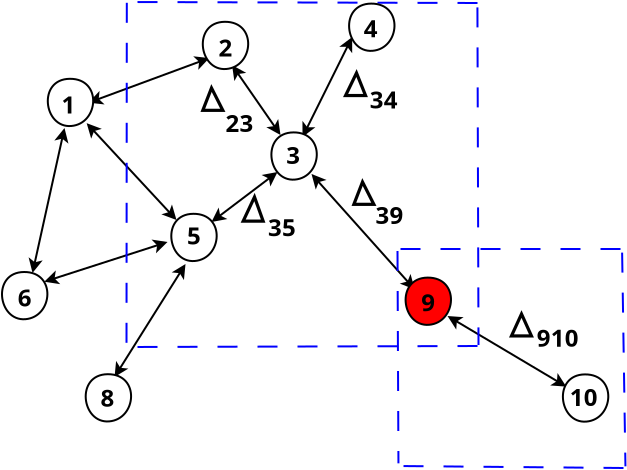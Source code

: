 <?xml version="1.0" encoding="UTF-8"?>
<dia:diagram xmlns:dia="http://www.lysator.liu.se/~alla/dia/">
  <dia:layer name="Background" visible="true">
    <dia:object type="Standard - Line" version="0" id="O0">
      <dia:attribute name="obj_pos">
        <dia:point val="5.55,11.25"/>
      </dia:attribute>
      <dia:attribute name="obj_bb">
        <dia:rectangle val="3.452,11.093;6.049,18.653"/>
      </dia:attribute>
      <dia:attribute name="conn_endpoints">
        <dia:point val="5.55,11.25"/>
        <dia:point val="3.951,18.496"/>
      </dia:attribute>
      <dia:attribute name="numcp">
        <dia:int val="1"/>
      </dia:attribute>
      <dia:attribute name="start_arrow">
        <dia:enum val="22"/>
      </dia:attribute>
      <dia:attribute name="start_arrow_length">
        <dia:real val="0.5"/>
      </dia:attribute>
      <dia:attribute name="start_arrow_width">
        <dia:real val="0.5"/>
      </dia:attribute>
      <dia:attribute name="end_arrow">
        <dia:enum val="22"/>
      </dia:attribute>
      <dia:attribute name="end_arrow_length">
        <dia:real val="0.5"/>
      </dia:attribute>
      <dia:attribute name="end_arrow_width">
        <dia:real val="0.5"/>
      </dia:attribute>
    </dia:object>
    <dia:object type="Standard - Line" version="0" id="O1">
      <dia:attribute name="obj_pos">
        <dia:point val="10.7,16.95"/>
      </dia:attribute>
      <dia:attribute name="obj_bb">
        <dia:rectangle val="4.337,16.459;10.901,19.427"/>
      </dia:attribute>
      <dia:attribute name="conn_endpoints">
        <dia:point val="10.7,16.95"/>
        <dia:point val="4.538,18.936"/>
      </dia:attribute>
      <dia:attribute name="numcp">
        <dia:int val="1"/>
      </dia:attribute>
      <dia:attribute name="start_arrow">
        <dia:enum val="22"/>
      </dia:attribute>
      <dia:attribute name="start_arrow_length">
        <dia:real val="0.5"/>
      </dia:attribute>
      <dia:attribute name="start_arrow_width">
        <dia:real val="0.5"/>
      </dia:attribute>
      <dia:attribute name="end_arrow">
        <dia:enum val="22"/>
      </dia:attribute>
      <dia:attribute name="end_arrow_length">
        <dia:real val="0.5"/>
      </dia:attribute>
      <dia:attribute name="end_arrow_width">
        <dia:real val="0.5"/>
      </dia:attribute>
    </dia:object>
    <dia:object type="Standard - Line" version="0" id="O2">
      <dia:attribute name="obj_pos">
        <dia:point val="16.2,13.45"/>
      </dia:attribute>
      <dia:attribute name="obj_bb">
        <dia:rectangle val="12.558,13.021;16.542,16.379"/>
      </dia:attribute>
      <dia:attribute name="conn_endpoints">
        <dia:point val="16.2,13.45"/>
        <dia:point val="12.9,15.95"/>
      </dia:attribute>
      <dia:attribute name="numcp">
        <dia:int val="1"/>
      </dia:attribute>
      <dia:attribute name="start_arrow">
        <dia:enum val="22"/>
      </dia:attribute>
      <dia:attribute name="start_arrow_length">
        <dia:real val="0.5"/>
      </dia:attribute>
      <dia:attribute name="start_arrow_width">
        <dia:real val="0.5"/>
      </dia:attribute>
      <dia:attribute name="end_arrow">
        <dia:enum val="22"/>
      </dia:attribute>
      <dia:attribute name="end_arrow_length">
        <dia:real val="0.5"/>
      </dia:attribute>
      <dia:attribute name="end_arrow_width">
        <dia:real val="0.5"/>
      </dia:attribute>
    </dia:object>
    <dia:object type="Standard - Line" version="0" id="O3">
      <dia:attribute name="obj_pos">
        <dia:point val="13.928,8.105"/>
      </dia:attribute>
      <dia:attribute name="obj_bb">
        <dia:rectangle val="13.489,7.779;16.789,11.926"/>
      </dia:attribute>
      <dia:attribute name="conn_endpoints">
        <dia:point val="13.928,8.105"/>
        <dia:point val="16.35,11.6"/>
      </dia:attribute>
      <dia:attribute name="numcp">
        <dia:int val="1"/>
      </dia:attribute>
      <dia:attribute name="start_arrow">
        <dia:enum val="22"/>
      </dia:attribute>
      <dia:attribute name="start_arrow_length">
        <dia:real val="0.5"/>
      </dia:attribute>
      <dia:attribute name="start_arrow_width">
        <dia:real val="0.5"/>
      </dia:attribute>
      <dia:attribute name="end_arrow">
        <dia:enum val="22"/>
      </dia:attribute>
      <dia:attribute name="end_arrow_length">
        <dia:real val="0.5"/>
      </dia:attribute>
      <dia:attribute name="end_arrow_width">
        <dia:real val="0.5"/>
      </dia:attribute>
    </dia:object>
    <dia:object type="Standard - Line" version="0" id="O4">
      <dia:attribute name="obj_pos">
        <dia:point val="30.639,24.181"/>
      </dia:attribute>
      <dia:attribute name="obj_bb">
        <dia:rectangle val="24.401,20.195;30.938,24.637"/>
      </dia:attribute>
      <dia:attribute name="conn_endpoints">
        <dia:point val="30.639,24.181"/>
        <dia:point val="24.7,20.65"/>
      </dia:attribute>
      <dia:attribute name="numcp">
        <dia:int val="1"/>
      </dia:attribute>
      <dia:attribute name="start_arrow">
        <dia:enum val="22"/>
      </dia:attribute>
      <dia:attribute name="start_arrow_length">
        <dia:real val="0.5"/>
      </dia:attribute>
      <dia:attribute name="start_arrow_width">
        <dia:real val="0.5"/>
      </dia:attribute>
      <dia:attribute name="end_arrow">
        <dia:enum val="22"/>
      </dia:attribute>
      <dia:attribute name="end_arrow_length">
        <dia:real val="0.5"/>
      </dia:attribute>
      <dia:attribute name="end_arrow_width">
        <dia:real val="0.5"/>
      </dia:attribute>
    </dia:object>
    <dia:object type="Standard - Line" version="0" id="O5">
      <dia:attribute name="obj_pos">
        <dia:point val="6.658,11.008"/>
      </dia:attribute>
      <dia:attribute name="obj_bb">
        <dia:rectangle val="6.258,10.632;11.55,16.227"/>
      </dia:attribute>
      <dia:attribute name="conn_endpoints">
        <dia:point val="6.658,11.008"/>
        <dia:point val="11.15,15.85"/>
      </dia:attribute>
      <dia:attribute name="numcp">
        <dia:int val="1"/>
      </dia:attribute>
      <dia:attribute name="start_arrow">
        <dia:enum val="22"/>
      </dia:attribute>
      <dia:attribute name="start_arrow_length">
        <dia:real val="0.5"/>
      </dia:attribute>
      <dia:attribute name="start_arrow_width">
        <dia:real val="0.5"/>
      </dia:attribute>
      <dia:attribute name="end_arrow">
        <dia:enum val="22"/>
      </dia:attribute>
      <dia:attribute name="end_arrow_length">
        <dia:real val="0.5"/>
      </dia:attribute>
      <dia:attribute name="end_arrow_width">
        <dia:real val="0.5"/>
      </dia:attribute>
    </dia:object>
    <dia:object type="Standard - Line" version="0" id="O6">
      <dia:attribute name="obj_pos">
        <dia:point val="12.789,7.753"/>
      </dia:attribute>
      <dia:attribute name="obj_bb">
        <dia:rectangle val="6.531,7.267;13.009,10.47"/>
      </dia:attribute>
      <dia:attribute name="conn_endpoints">
        <dia:point val="12.789,7.753"/>
        <dia:point val="6.751,9.984"/>
      </dia:attribute>
      <dia:attribute name="numcp">
        <dia:int val="1"/>
      </dia:attribute>
      <dia:attribute name="start_arrow">
        <dia:enum val="22"/>
      </dia:attribute>
      <dia:attribute name="start_arrow_length">
        <dia:real val="0.5"/>
      </dia:attribute>
      <dia:attribute name="start_arrow_width">
        <dia:real val="0.5"/>
      </dia:attribute>
      <dia:attribute name="end_arrow">
        <dia:enum val="22"/>
      </dia:attribute>
      <dia:attribute name="end_arrow_length">
        <dia:real val="0.5"/>
      </dia:attribute>
      <dia:attribute name="end_arrow_width">
        <dia:real val="0.5"/>
      </dia:attribute>
    </dia:object>
    <dia:object type="Standard - Line" version="0" id="O7">
      <dia:attribute name="obj_pos">
        <dia:point val="23.064,19.326"/>
      </dia:attribute>
      <dia:attribute name="obj_bb">
        <dia:rectangle val="17.494,13.18;23.47,19.697"/>
      </dia:attribute>
      <dia:attribute name="conn_endpoints">
        <dia:point val="23.064,19.326"/>
        <dia:point val="17.9,13.55"/>
      </dia:attribute>
      <dia:attribute name="numcp">
        <dia:int val="1"/>
      </dia:attribute>
      <dia:attribute name="start_arrow">
        <dia:enum val="22"/>
      </dia:attribute>
      <dia:attribute name="start_arrow_length">
        <dia:real val="0.5"/>
      </dia:attribute>
      <dia:attribute name="start_arrow_width">
        <dia:real val="0.5"/>
      </dia:attribute>
      <dia:attribute name="end_arrow">
        <dia:enum val="22"/>
      </dia:attribute>
      <dia:attribute name="end_arrow_length">
        <dia:real val="0.5"/>
      </dia:attribute>
      <dia:attribute name="end_arrow_width">
        <dia:real val="0.5"/>
      </dia:attribute>
    </dia:object>
    <dia:object type="Standard - Line" version="0" id="O8">
      <dia:attribute name="obj_pos">
        <dia:point val="19.932,6.704"/>
      </dia:attribute>
      <dia:attribute name="obj_bb">
        <dia:rectangle val="16.98,6.437;20.402,11.967"/>
      </dia:attribute>
      <dia:attribute name="conn_endpoints">
        <dia:point val="19.932,6.704"/>
        <dia:point val="17.45,11.7"/>
      </dia:attribute>
      <dia:attribute name="numcp">
        <dia:int val="1"/>
      </dia:attribute>
      <dia:attribute name="start_arrow">
        <dia:enum val="22"/>
      </dia:attribute>
      <dia:attribute name="start_arrow_length">
        <dia:real val="0.5"/>
      </dia:attribute>
      <dia:attribute name="start_arrow_width">
        <dia:real val="0.5"/>
      </dia:attribute>
      <dia:attribute name="end_arrow">
        <dia:enum val="22"/>
      </dia:attribute>
      <dia:attribute name="end_arrow_length">
        <dia:real val="0.5"/>
      </dia:attribute>
      <dia:attribute name="end_arrow_width">
        <dia:real val="0.5"/>
      </dia:attribute>
    </dia:object>
    <dia:object type="Standard - Line" version="0" id="O9">
      <dia:attribute name="obj_pos">
        <dia:point val="8.052,23.699"/>
      </dia:attribute>
      <dia:attribute name="obj_bb">
        <dia:rectangle val="7.602,17.742;12.05,24.007"/>
      </dia:attribute>
      <dia:attribute name="conn_endpoints">
        <dia:point val="8.052,23.699"/>
        <dia:point val="11.6,18.05"/>
      </dia:attribute>
      <dia:attribute name="numcp">
        <dia:int val="1"/>
      </dia:attribute>
      <dia:attribute name="start_arrow">
        <dia:enum val="22"/>
      </dia:attribute>
      <dia:attribute name="start_arrow_length">
        <dia:real val="0.5"/>
      </dia:attribute>
      <dia:attribute name="start_arrow_width">
        <dia:real val="0.5"/>
      </dia:attribute>
      <dia:attribute name="end_arrow">
        <dia:enum val="22"/>
      </dia:attribute>
      <dia:attribute name="end_arrow_length">
        <dia:real val="0.5"/>
      </dia:attribute>
      <dia:attribute name="end_arrow_width">
        <dia:real val="0.5"/>
      </dia:attribute>
    </dia:object>
    <dia:object type="Standard - Text" version="1" id="O10">
      <dia:attribute name="obj_pos">
        <dia:point val="10.9,5.15"/>
      </dia:attribute>
      <dia:attribute name="obj_bb">
        <dia:rectangle val="10.9,4.75;10.9,5.95"/>
      </dia:attribute>
      <dia:attribute name="text">
        <dia:composite type="text">
          <dia:attribute name="string">
            <dia:string>##</dia:string>
          </dia:attribute>
          <dia:attribute name="font">
            <dia:font family="sans" style="0" name="Helvetica"/>
          </dia:attribute>
          <dia:attribute name="height">
            <dia:real val="0.8"/>
          </dia:attribute>
          <dia:attribute name="pos">
            <dia:point val="10.9,5.15"/>
          </dia:attribute>
          <dia:attribute name="color">
            <dia:color val="#000000"/>
          </dia:attribute>
          <dia:attribute name="alignment">
            <dia:enum val="0"/>
          </dia:attribute>
        </dia:composite>
      </dia:attribute>
      <dia:attribute name="valign">
        <dia:enum val="3"/>
      </dia:attribute>
    </dia:object>
    <dia:object type="Standard - Text" version="1" id="O11">
      <dia:attribute name="obj_pos">
        <dia:point val="9.9,13"/>
      </dia:attribute>
      <dia:attribute name="obj_bb">
        <dia:rectangle val="9.9,12.6;9.9,13.8"/>
      </dia:attribute>
      <dia:attribute name="text">
        <dia:composite type="text">
          <dia:attribute name="string">
            <dia:string>##</dia:string>
          </dia:attribute>
          <dia:attribute name="font">
            <dia:font family="sans" style="0" name="Helvetica"/>
          </dia:attribute>
          <dia:attribute name="height">
            <dia:real val="0.8"/>
          </dia:attribute>
          <dia:attribute name="pos">
            <dia:point val="9.9,13"/>
          </dia:attribute>
          <dia:attribute name="color">
            <dia:color val="#000000"/>
          </dia:attribute>
          <dia:attribute name="alignment">
            <dia:enum val="0"/>
          </dia:attribute>
        </dia:composite>
      </dia:attribute>
      <dia:attribute name="valign">
        <dia:enum val="3"/>
      </dia:attribute>
    </dia:object>
    <dia:object type="Standard - Line" version="0" id="O12">
      <dia:attribute name="obj_pos">
        <dia:point val="22.2,17.4"/>
      </dia:attribute>
      <dia:attribute name="obj_bb">
        <dia:rectangle val="22.15,17.35;22.297,28.068"/>
      </dia:attribute>
      <dia:attribute name="conn_endpoints">
        <dia:point val="22.2,17.4"/>
        <dia:point val="22.247,28.017"/>
      </dia:attribute>
      <dia:attribute name="numcp">
        <dia:int val="1"/>
      </dia:attribute>
      <dia:attribute name="line_color">
        <dia:color val="#0000ff"/>
      </dia:attribute>
      <dia:attribute name="line_style">
        <dia:enum val="1"/>
      </dia:attribute>
    </dia:object>
    <dia:object type="Standard - Line" version="0" id="O13">
      <dia:attribute name="obj_pos">
        <dia:point val="33.35,17.3"/>
      </dia:attribute>
      <dia:attribute name="obj_bb">
        <dia:rectangle val="22.2,17.25;33.4,17.35"/>
      </dia:attribute>
      <dia:attribute name="conn_endpoints">
        <dia:point val="33.35,17.3"/>
        <dia:point val="22.25,17.3"/>
      </dia:attribute>
      <dia:attribute name="numcp">
        <dia:int val="1"/>
      </dia:attribute>
      <dia:attribute name="line_color">
        <dia:color val="#0000ff"/>
      </dia:attribute>
      <dia:attribute name="line_style">
        <dia:enum val="1"/>
      </dia:attribute>
    </dia:object>
    <dia:object type="Standard - Line" version="0" id="O14">
      <dia:attribute name="obj_pos">
        <dia:point val="33.431,17.481"/>
      </dia:attribute>
      <dia:attribute name="obj_bb">
        <dia:rectangle val="33.38,17.43;33.648,28.218"/>
      </dia:attribute>
      <dia:attribute name="conn_endpoints">
        <dia:point val="33.431,17.481"/>
        <dia:point val="33.597,28.167"/>
      </dia:attribute>
      <dia:attribute name="numcp">
        <dia:int val="1"/>
      </dia:attribute>
      <dia:attribute name="line_color">
        <dia:color val="#0000ff"/>
      </dia:attribute>
      <dia:attribute name="line_style">
        <dia:enum val="1"/>
      </dia:attribute>
    </dia:object>
    <dia:object type="Standard - Line" version="0" id="O15">
      <dia:attribute name="obj_pos">
        <dia:point val="33.5,28.25"/>
      </dia:attribute>
      <dia:attribute name="obj_bb">
        <dia:rectangle val="22.15,28.1;33.55,28.3"/>
      </dia:attribute>
      <dia:attribute name="conn_endpoints">
        <dia:point val="33.5,28.25"/>
        <dia:point val="22.2,28.15"/>
      </dia:attribute>
      <dia:attribute name="numcp">
        <dia:int val="1"/>
      </dia:attribute>
      <dia:attribute name="line_color">
        <dia:color val="#0000ff"/>
      </dia:attribute>
      <dia:attribute name="line_style">
        <dia:enum val="1"/>
      </dia:attribute>
    </dia:object>
    <dia:object type="Standard - Line" version="0" id="O16">
      <dia:attribute name="obj_pos">
        <dia:point val="26.2,5"/>
      </dia:attribute>
      <dia:attribute name="obj_bb">
        <dia:rectangle val="8.7,4.9;26.25,5.05"/>
      </dia:attribute>
      <dia:attribute name="conn_endpoints">
        <dia:point val="26.2,5"/>
        <dia:point val="8.75,4.95"/>
      </dia:attribute>
      <dia:attribute name="numcp">
        <dia:int val="1"/>
      </dia:attribute>
      <dia:attribute name="line_color">
        <dia:color val="#0000ff"/>
      </dia:attribute>
      <dia:attribute name="line_style">
        <dia:enum val="1"/>
      </dia:attribute>
    </dia:object>
    <dia:object type="Standard - Line" version="0" id="O17">
      <dia:attribute name="obj_pos">
        <dia:point val="26.196,5.221"/>
      </dia:attribute>
      <dia:attribute name="obj_bb">
        <dia:rectangle val="26.145,5.17;26.3,22.15"/>
      </dia:attribute>
      <dia:attribute name="conn_endpoints">
        <dia:point val="26.196,5.221"/>
        <dia:point val="26.25,22.1"/>
      </dia:attribute>
      <dia:attribute name="numcp">
        <dia:int val="1"/>
      </dia:attribute>
      <dia:attribute name="line_color">
        <dia:color val="#0000ff"/>
      </dia:attribute>
      <dia:attribute name="line_style">
        <dia:enum val="1"/>
      </dia:attribute>
    </dia:object>
    <dia:object type="Standard - Line" version="0" id="O18">
      <dia:attribute name="obj_pos">
        <dia:point val="8.666,4.991"/>
      </dia:attribute>
      <dia:attribute name="obj_bb">
        <dia:rectangle val="8.6,4.941;8.716,22.3"/>
      </dia:attribute>
      <dia:attribute name="conn_endpoints">
        <dia:point val="8.666,4.991"/>
        <dia:point val="8.65,22.25"/>
      </dia:attribute>
      <dia:attribute name="numcp">
        <dia:int val="1"/>
      </dia:attribute>
      <dia:attribute name="line_color">
        <dia:color val="#0000ff"/>
      </dia:attribute>
      <dia:attribute name="line_style">
        <dia:enum val="1"/>
      </dia:attribute>
    </dia:object>
    <dia:object type="Standard - Line" version="0" id="O19">
      <dia:attribute name="obj_pos">
        <dia:point val="26.2,22.15"/>
      </dia:attribute>
      <dia:attribute name="obj_bb">
        <dia:rectangle val="8.8,22.1;26.25,22.25"/>
      </dia:attribute>
      <dia:attribute name="conn_endpoints">
        <dia:point val="26.2,22.15"/>
        <dia:point val="8.85,22.2"/>
      </dia:attribute>
      <dia:attribute name="numcp">
        <dia:int val="1"/>
      </dia:attribute>
      <dia:attribute name="line_color">
        <dia:color val="#0000ff"/>
      </dia:attribute>
      <dia:attribute name="line_style">
        <dia:enum val="1"/>
      </dia:attribute>
    </dia:object>
    <dia:object type="Standard - Polygon" version="0" id="O20">
      <dia:attribute name="obj_pos">
        <dia:point val="12.466,10.366"/>
      </dia:attribute>
      <dia:attribute name="obj_bb">
        <dia:rectangle val="12.349,9.054;13.597,10.446"/>
      </dia:attribute>
      <dia:attribute name="poly_points">
        <dia:point val="12.466,10.366"/>
        <dia:point val="13.466,10.366"/>
        <dia:point val="12.9,9.25"/>
      </dia:attribute>
      <dia:attribute name="line_width">
        <dia:real val="0.16"/>
      </dia:attribute>
      <dia:attribute name="show_background">
        <dia:boolean val="true"/>
      </dia:attribute>
    </dia:object>
    <dia:object type="Standard - Text" version="1" id="O21">
      <dia:attribute name="obj_pos">
        <dia:point val="13.6,11.45"/>
      </dia:attribute>
      <dia:attribute name="obj_bb">
        <dia:rectangle val="13.6,10.182;15.155,11.98"/>
      </dia:attribute>
      <dia:attribute name="text">
        <dia:composite type="text">
          <dia:attribute name="string">
            <dia:string>#23#</dia:string>
          </dia:attribute>
          <dia:attribute name="font">
            <dia:font family="sans" style="80" name="Helvetica-Bold"/>
          </dia:attribute>
          <dia:attribute name="height">
            <dia:real val="1.5"/>
          </dia:attribute>
          <dia:attribute name="pos">
            <dia:point val="13.6,11.45"/>
          </dia:attribute>
          <dia:attribute name="color">
            <dia:color val="#000000"/>
          </dia:attribute>
          <dia:attribute name="alignment">
            <dia:enum val="0"/>
          </dia:attribute>
        </dia:composite>
      </dia:attribute>
      <dia:attribute name="valign">
        <dia:enum val="3"/>
      </dia:attribute>
    </dia:object>
    <dia:object type="Standard - Text" version="1" id="O22">
      <dia:attribute name="obj_pos">
        <dia:point val="20.815,10.268"/>
      </dia:attribute>
      <dia:attribute name="obj_bb">
        <dia:rectangle val="20.815,9;22.37,10.797"/>
      </dia:attribute>
      <dia:attribute name="text">
        <dia:composite type="text">
          <dia:attribute name="string">
            <dia:string>#34#</dia:string>
          </dia:attribute>
          <dia:attribute name="font">
            <dia:font family="sans" style="80" name="Helvetica-Bold"/>
          </dia:attribute>
          <dia:attribute name="height">
            <dia:real val="1.5"/>
          </dia:attribute>
          <dia:attribute name="pos">
            <dia:point val="20.815,10.268"/>
          </dia:attribute>
          <dia:attribute name="color">
            <dia:color val="#000000"/>
          </dia:attribute>
          <dia:attribute name="alignment">
            <dia:enum val="0"/>
          </dia:attribute>
        </dia:composite>
      </dia:attribute>
      <dia:attribute name="valign">
        <dia:enum val="3"/>
      </dia:attribute>
    </dia:object>
    <dia:object type="Standard - Text" version="1" id="O23">
      <dia:attribute name="obj_pos">
        <dia:point val="15.73,16.657"/>
      </dia:attribute>
      <dia:attribute name="obj_bb">
        <dia:rectangle val="15.73,15.39;17.285,17.188"/>
      </dia:attribute>
      <dia:attribute name="text">
        <dia:composite type="text">
          <dia:attribute name="string">
            <dia:string>#35#</dia:string>
          </dia:attribute>
          <dia:attribute name="font">
            <dia:font family="sans" style="80" name="Helvetica-Bold"/>
          </dia:attribute>
          <dia:attribute name="height">
            <dia:real val="1.5"/>
          </dia:attribute>
          <dia:attribute name="pos">
            <dia:point val="15.73,16.657"/>
          </dia:attribute>
          <dia:attribute name="color">
            <dia:color val="#000000"/>
          </dia:attribute>
          <dia:attribute name="alignment">
            <dia:enum val="0"/>
          </dia:attribute>
        </dia:composite>
      </dia:attribute>
      <dia:attribute name="valign">
        <dia:enum val="3"/>
      </dia:attribute>
    </dia:object>
    <dia:object type="Standard - Text" version="1" id="O24">
      <dia:attribute name="obj_pos">
        <dia:point val="21.095,16.047"/>
      </dia:attribute>
      <dia:attribute name="obj_bb">
        <dia:rectangle val="21.095,14.78;22.65,16.578"/>
      </dia:attribute>
      <dia:attribute name="text">
        <dia:composite type="text">
          <dia:attribute name="string">
            <dia:string>#39#</dia:string>
          </dia:attribute>
          <dia:attribute name="font">
            <dia:font family="sans" style="80" name="Helvetica-Bold"/>
          </dia:attribute>
          <dia:attribute name="height">
            <dia:real val="1.5"/>
          </dia:attribute>
          <dia:attribute name="pos">
            <dia:point val="21.095,16.047"/>
          </dia:attribute>
          <dia:attribute name="color">
            <dia:color val="#000000"/>
          </dia:attribute>
          <dia:attribute name="alignment">
            <dia:enum val="0"/>
          </dia:attribute>
        </dia:composite>
      </dia:attribute>
      <dia:attribute name="valign">
        <dia:enum val="3"/>
      </dia:attribute>
    </dia:object>
    <dia:object type="Standard - Text" version="1" id="O25">
      <dia:attribute name="obj_pos">
        <dia:point val="29.16,22.188"/>
      </dia:attribute>
      <dia:attribute name="obj_bb">
        <dia:rectangle val="29.16,20.92;31.492,22.718"/>
      </dia:attribute>
      <dia:attribute name="text">
        <dia:composite type="text">
          <dia:attribute name="string">
            <dia:string>#910#</dia:string>
          </dia:attribute>
          <dia:attribute name="font">
            <dia:font family="sans" style="80" name="Helvetica-Bold"/>
          </dia:attribute>
          <dia:attribute name="height">
            <dia:real val="1.5"/>
          </dia:attribute>
          <dia:attribute name="pos">
            <dia:point val="29.16,22.188"/>
          </dia:attribute>
          <dia:attribute name="color">
            <dia:color val="#000000"/>
          </dia:attribute>
          <dia:attribute name="alignment">
            <dia:enum val="0"/>
          </dia:attribute>
        </dia:composite>
      </dia:attribute>
      <dia:attribute name="valign">
        <dia:enum val="3"/>
      </dia:attribute>
    </dia:object>
    <dia:object type="Standard - Polygon" version="0" id="O26">
      <dia:attribute name="obj_pos">
        <dia:point val="19.603,9.628"/>
      </dia:attribute>
      <dia:attribute name="obj_bb">
        <dia:rectangle val="19.475,8.302;20.721,9.708"/>
      </dia:attribute>
      <dia:attribute name="poly_points">
        <dia:point val="19.603,9.628"/>
        <dia:point val="20.603,9.628"/>
        <dia:point val="20.15,8.5"/>
      </dia:attribute>
      <dia:attribute name="line_width">
        <dia:real val="0.16"/>
      </dia:attribute>
      <dia:attribute name="show_background">
        <dia:boolean val="true"/>
      </dia:attribute>
    </dia:object>
    <dia:object type="Standard - Polygon" version="0" id="O27">
      <dia:attribute name="obj_pos">
        <dia:point val="20.018,15.068"/>
      </dia:attribute>
      <dia:attribute name="obj_bb">
        <dia:rectangle val="19.901,13.754;21.148,15.148"/>
      </dia:attribute>
      <dia:attribute name="poly_points">
        <dia:point val="20.018,15.068"/>
        <dia:point val="21.018,15.068"/>
        <dia:point val="20.45,13.95"/>
      </dia:attribute>
      <dia:attribute name="line_width">
        <dia:real val="0.16"/>
      </dia:attribute>
      <dia:attribute name="show_background">
        <dia:boolean val="true"/>
      </dia:attribute>
    </dia:object>
    <dia:object type="Standard - Polygon" version="0" id="O28">
      <dia:attribute name="obj_pos">
        <dia:point val="14.483,15.908"/>
      </dia:attribute>
      <dia:attribute name="obj_bb">
        <dia:rectangle val="14.357,14.491;15.597,15.988"/>
      </dia:attribute>
      <dia:attribute name="poly_points">
        <dia:point val="14.483,15.908"/>
        <dia:point val="15.483,15.908"/>
        <dia:point val="15.05,14.7"/>
      </dia:attribute>
      <dia:attribute name="line_width">
        <dia:real val="0.16"/>
      </dia:attribute>
      <dia:attribute name="show_background">
        <dia:boolean val="true"/>
      </dia:attribute>
    </dia:object>
    <dia:object type="Standard - Polygon" version="0" id="O29">
      <dia:attribute name="obj_pos">
        <dia:point val="27.898,21.648"/>
      </dia:attribute>
      <dia:attribute name="obj_bb">
        <dia:rectangle val="27.773,20.357;29.022,21.728"/>
      </dia:attribute>
      <dia:attribute name="poly_points">
        <dia:point val="27.898,21.648"/>
        <dia:point val="28.898,21.648"/>
        <dia:point val="28.4,20.55"/>
      </dia:attribute>
      <dia:attribute name="line_width">
        <dia:real val="0.16"/>
      </dia:attribute>
      <dia:attribute name="show_background">
        <dia:boolean val="true"/>
      </dia:attribute>
    </dia:object>
    <dia:object type="Standard - Beziergon" version="0" id="O30">
      <dia:attribute name="obj_pos">
        <dia:point val="5.819,8.79"/>
      </dia:attribute>
      <dia:attribute name="obj_bb">
        <dia:rectangle val="4.665,8.74;7.035,11.204"/>
      </dia:attribute>
      <dia:attribute name="bez_points">
        <dia:point val="5.819,8.79"/>
        <dia:point val="7.454,8.78"/>
        <dia:point val="7.269,11.04"/>
        <dia:point val="5.884,11.15"/>
        <dia:point val="4.5,11.26"/>
        <dia:point val="4.184,8.8"/>
      </dia:attribute>
      <dia:attribute name="corner_types">
        <dia:enum val="39074512"/>
        <dia:enum val="0"/>
        <dia:enum val="0"/>
      </dia:attribute>
      <dia:attribute name="show_background">
        <dia:boolean val="true"/>
      </dia:attribute>
    </dia:object>
    <dia:object type="Standard - Text" version="1" id="O31">
      <dia:attribute name="obj_pos">
        <dia:point val="5.402,10.52"/>
      </dia:attribute>
      <dia:attribute name="obj_bb">
        <dia:rectangle val="5.363,9.213;6.179,11.128"/>
      </dia:attribute>
      <dia:attribute name="text">
        <dia:composite type="text">
          <dia:attribute name="string">
            <dia:string>#1#</dia:string>
          </dia:attribute>
          <dia:attribute name="font">
            <dia:font family="sans" style="80" name="Helvetica-Bold"/>
          </dia:attribute>
          <dia:attribute name="height">
            <dia:real val="1.5"/>
          </dia:attribute>
          <dia:attribute name="pos">
            <dia:point val="5.402,10.52"/>
          </dia:attribute>
          <dia:attribute name="color">
            <dia:color val="#000000"/>
          </dia:attribute>
          <dia:attribute name="alignment">
            <dia:enum val="0"/>
          </dia:attribute>
        </dia:composite>
      </dia:attribute>
      <dia:attribute name="valign">
        <dia:enum val="3"/>
      </dia:attribute>
    </dia:object>
    <dia:object type="Standard - Beziergon" version="0" id="O32">
      <dia:attribute name="obj_pos">
        <dia:point val="13.569,5.94"/>
      </dia:attribute>
      <dia:attribute name="obj_bb">
        <dia:rectangle val="12.415,5.89;14.785,8.354"/>
      </dia:attribute>
      <dia:attribute name="bez_points">
        <dia:point val="13.569,5.94"/>
        <dia:point val="15.204,5.93"/>
        <dia:point val="15.019,8.19"/>
        <dia:point val="13.634,8.3"/>
        <dia:point val="12.249,8.41"/>
        <dia:point val="11.934,5.95"/>
      </dia:attribute>
      <dia:attribute name="corner_types">
        <dia:enum val="39074512"/>
        <dia:enum val="0"/>
        <dia:enum val="0"/>
      </dia:attribute>
      <dia:attribute name="show_background">
        <dia:boolean val="true"/>
      </dia:attribute>
    </dia:object>
    <dia:object type="Standard - Text" version="1" id="O33">
      <dia:attribute name="obj_pos">
        <dia:point val="13.252,7.67"/>
      </dia:attribute>
      <dia:attribute name="obj_bb">
        <dia:rectangle val="13.252,6.403;14.029,8.2"/>
      </dia:attribute>
      <dia:attribute name="text">
        <dia:composite type="text">
          <dia:attribute name="string">
            <dia:string>#2#</dia:string>
          </dia:attribute>
          <dia:attribute name="font">
            <dia:font family="sans" style="80" name="Helvetica-Bold"/>
          </dia:attribute>
          <dia:attribute name="height">
            <dia:real val="1.5"/>
          </dia:attribute>
          <dia:attribute name="pos">
            <dia:point val="13.252,7.67"/>
          </dia:attribute>
          <dia:attribute name="color">
            <dia:color val="#000000"/>
          </dia:attribute>
          <dia:attribute name="alignment">
            <dia:enum val="0"/>
          </dia:attribute>
        </dia:composite>
      </dia:attribute>
      <dia:attribute name="valign">
        <dia:enum val="3"/>
      </dia:attribute>
    </dia:object>
    <dia:object type="Standard - Beziergon" version="0" id="O34">
      <dia:attribute name="obj_pos">
        <dia:point val="20.884,5.03"/>
      </dia:attribute>
      <dia:attribute name="obj_bb">
        <dia:rectangle val="19.73,4.98;22.1,7.444"/>
      </dia:attribute>
      <dia:attribute name="bez_points">
        <dia:point val="20.884,5.03"/>
        <dia:point val="22.519,5.02"/>
        <dia:point val="22.334,7.28"/>
        <dia:point val="20.949,7.39"/>
        <dia:point val="19.564,7.5"/>
        <dia:point val="19.249,5.04"/>
      </dia:attribute>
      <dia:attribute name="corner_types">
        <dia:enum val="39074512"/>
        <dia:enum val="0"/>
        <dia:enum val="0"/>
      </dia:attribute>
      <dia:attribute name="show_background">
        <dia:boolean val="true"/>
      </dia:attribute>
    </dia:object>
    <dia:object type="Standard - Text" version="1" id="O35">
      <dia:attribute name="obj_pos">
        <dia:point val="20.517,6.71"/>
      </dia:attribute>
      <dia:attribute name="obj_bb">
        <dia:rectangle val="20.517,5.443;21.294,7.24"/>
      </dia:attribute>
      <dia:attribute name="text">
        <dia:composite type="text">
          <dia:attribute name="string">
            <dia:string>#4#</dia:string>
          </dia:attribute>
          <dia:attribute name="font">
            <dia:font family="sans" style="80" name="Helvetica-Bold"/>
          </dia:attribute>
          <dia:attribute name="height">
            <dia:real val="1.5"/>
          </dia:attribute>
          <dia:attribute name="pos">
            <dia:point val="20.517,6.71"/>
          </dia:attribute>
          <dia:attribute name="color">
            <dia:color val="#000000"/>
          </dia:attribute>
          <dia:attribute name="alignment">
            <dia:enum val="0"/>
          </dia:attribute>
        </dia:composite>
      </dia:attribute>
      <dia:attribute name="valign">
        <dia:enum val="3"/>
      </dia:attribute>
    </dia:object>
    <dia:object type="Standard - Beziergon" version="0" id="O36">
      <dia:attribute name="obj_pos">
        <dia:point val="16.999,11.47"/>
      </dia:attribute>
      <dia:attribute name="obj_bb">
        <dia:rectangle val="15.845,11.42;18.215,13.884"/>
      </dia:attribute>
      <dia:attribute name="bez_points">
        <dia:point val="16.999,11.47"/>
        <dia:point val="18.634,11.46"/>
        <dia:point val="18.449,13.72"/>
        <dia:point val="17.064,13.83"/>
        <dia:point val="15.68,13.94"/>
        <dia:point val="15.364,11.48"/>
      </dia:attribute>
      <dia:attribute name="corner_types">
        <dia:enum val="39074512"/>
        <dia:enum val="0"/>
        <dia:enum val="0"/>
      </dia:attribute>
      <dia:attribute name="show_background">
        <dia:boolean val="true"/>
      </dia:attribute>
    </dia:object>
    <dia:object type="Standard - Text" version="1" id="O37">
      <dia:attribute name="obj_pos">
        <dia:point val="16.632,13.05"/>
      </dia:attribute>
      <dia:attribute name="obj_bb">
        <dia:rectangle val="16.632,11.783;17.409,13.58"/>
      </dia:attribute>
      <dia:attribute name="text">
        <dia:composite type="text">
          <dia:attribute name="string">
            <dia:string>#3#</dia:string>
          </dia:attribute>
          <dia:attribute name="font">
            <dia:font family="sans" style="80" name="Helvetica-Bold"/>
          </dia:attribute>
          <dia:attribute name="height">
            <dia:real val="1.5"/>
          </dia:attribute>
          <dia:attribute name="pos">
            <dia:point val="16.632,13.05"/>
          </dia:attribute>
          <dia:attribute name="color">
            <dia:color val="#000000"/>
          </dia:attribute>
          <dia:attribute name="alignment">
            <dia:enum val="0"/>
          </dia:attribute>
        </dia:composite>
      </dia:attribute>
      <dia:attribute name="valign">
        <dia:enum val="3"/>
      </dia:attribute>
    </dia:object>
    <dia:object type="Standard - Beziergon" version="0" id="O38">
      <dia:attribute name="obj_pos">
        <dia:point val="7.714,23.56"/>
      </dia:attribute>
      <dia:attribute name="obj_bb">
        <dia:rectangle val="6.56,23.51;8.93,26.917"/>
      </dia:attribute>
      <dia:attribute name="bez_points">
        <dia:point val="7.714,23.56"/>
        <dia:point val="9.349,23.55"/>
        <dia:point val="9.164,25.81"/>
        <dia:point val="7.779,25.92"/>
        <dia:point val="6.395,26.03"/>
        <dia:point val="6.079,23.57"/>
      </dia:attribute>
      <dia:attribute name="corner_types">
        <dia:enum val="39074512"/>
        <dia:enum val="0"/>
        <dia:enum val="0"/>
      </dia:attribute>
      <dia:attribute name="show_background">
        <dia:boolean val="true"/>
      </dia:attribute>
    </dia:object>
    <dia:object type="Standard - Text" version="1" id="O39">
      <dia:attribute name="obj_pos">
        <dia:point val="7.347,25.19"/>
      </dia:attribute>
      <dia:attribute name="obj_bb">
        <dia:rectangle val="7.347,23.922;8.124,25.72"/>
      </dia:attribute>
      <dia:attribute name="text">
        <dia:composite type="text">
          <dia:attribute name="string">
            <dia:string>#8#</dia:string>
          </dia:attribute>
          <dia:attribute name="font">
            <dia:font family="sans" style="80" name="Helvetica-Bold"/>
          </dia:attribute>
          <dia:attribute name="height">
            <dia:real val="1.5"/>
          </dia:attribute>
          <dia:attribute name="pos">
            <dia:point val="7.347,25.19"/>
          </dia:attribute>
          <dia:attribute name="color">
            <dia:color val="#000000"/>
          </dia:attribute>
          <dia:attribute name="alignment">
            <dia:enum val="0"/>
          </dia:attribute>
        </dia:composite>
      </dia:attribute>
      <dia:attribute name="valign">
        <dia:enum val="3"/>
      </dia:attribute>
    </dia:object>
    <dia:object type="Standard - Beziergon" version="0" id="O40">
      <dia:attribute name="obj_pos">
        <dia:point val="3.529,18.45"/>
      </dia:attribute>
      <dia:attribute name="obj_bb">
        <dia:rectangle val="2.375,18.4;4.745,21.807"/>
      </dia:attribute>
      <dia:attribute name="bez_points">
        <dia:point val="3.529,18.45"/>
        <dia:point val="5.164,18.44"/>
        <dia:point val="4.979,20.7"/>
        <dia:point val="3.594,20.81"/>
        <dia:point val="2.21,20.92"/>
        <dia:point val="1.894,18.46"/>
      </dia:attribute>
      <dia:attribute name="corner_types">
        <dia:enum val="39074512"/>
        <dia:enum val="0"/>
        <dia:enum val="0"/>
      </dia:attribute>
      <dia:attribute name="show_background">
        <dia:boolean val="true"/>
      </dia:attribute>
    </dia:object>
    <dia:object type="Standard - Text" version="1" id="O41">
      <dia:attribute name="obj_pos">
        <dia:point val="3.212,20.18"/>
      </dia:attribute>
      <dia:attribute name="obj_bb">
        <dia:rectangle val="3.173,18.873;3.989,20.788"/>
      </dia:attribute>
      <dia:attribute name="text">
        <dia:composite type="text">
          <dia:attribute name="string">
            <dia:string>#6#</dia:string>
          </dia:attribute>
          <dia:attribute name="font">
            <dia:font family="sans" style="80" name="Helvetica-Bold"/>
          </dia:attribute>
          <dia:attribute name="height">
            <dia:real val="1.5"/>
          </dia:attribute>
          <dia:attribute name="pos">
            <dia:point val="3.212,20.18"/>
          </dia:attribute>
          <dia:attribute name="color">
            <dia:color val="#000000"/>
          </dia:attribute>
          <dia:attribute name="alignment">
            <dia:enum val="0"/>
          </dia:attribute>
        </dia:composite>
      </dia:attribute>
      <dia:attribute name="valign">
        <dia:enum val="3"/>
      </dia:attribute>
    </dia:object>
    <dia:object type="Standard - Beziergon" version="0" id="O42">
      <dia:attribute name="obj_pos">
        <dia:point val="11.994,15.54"/>
      </dia:attribute>
      <dia:attribute name="obj_bb">
        <dia:rectangle val="10.84,15.49;13.21,17.954"/>
      </dia:attribute>
      <dia:attribute name="bez_points">
        <dia:point val="11.994,15.54"/>
        <dia:point val="13.629,15.53"/>
        <dia:point val="13.444,17.79"/>
        <dia:point val="12.059,17.9"/>
        <dia:point val="10.675,18.01"/>
        <dia:point val="10.359,15.55"/>
      </dia:attribute>
      <dia:attribute name="corner_types">
        <dia:enum val="39074512"/>
        <dia:enum val="0"/>
        <dia:enum val="0"/>
      </dia:attribute>
      <dia:attribute name="show_background">
        <dia:boolean val="true"/>
      </dia:attribute>
    </dia:object>
    <dia:object type="Standard - Text" version="1" id="O43">
      <dia:attribute name="obj_pos">
        <dia:point val="11.677,17.07"/>
      </dia:attribute>
      <dia:attribute name="obj_bb">
        <dia:rectangle val="11.677,15.803;12.454,17.6"/>
      </dia:attribute>
      <dia:attribute name="text">
        <dia:composite type="text">
          <dia:attribute name="string">
            <dia:string>#5#</dia:string>
          </dia:attribute>
          <dia:attribute name="font">
            <dia:font family="sans" style="80" name="Helvetica-Bold"/>
          </dia:attribute>
          <dia:attribute name="height">
            <dia:real val="1.5"/>
          </dia:attribute>
          <dia:attribute name="pos">
            <dia:point val="11.677,17.07"/>
          </dia:attribute>
          <dia:attribute name="color">
            <dia:color val="#000000"/>
          </dia:attribute>
          <dia:attribute name="alignment">
            <dia:enum val="0"/>
          </dia:attribute>
        </dia:composite>
      </dia:attribute>
      <dia:attribute name="valign">
        <dia:enum val="3"/>
      </dia:attribute>
    </dia:object>
    <dia:object type="Standard - Beziergon" version="0" id="O44">
      <dia:attribute name="obj_pos">
        <dia:point val="23.709,18.73"/>
      </dia:attribute>
      <dia:attribute name="obj_bb">
        <dia:rectangle val="22.555,18.68;24.925,21.144"/>
      </dia:attribute>
      <dia:attribute name="bez_points">
        <dia:point val="23.709,18.73"/>
        <dia:point val="25.344,18.72"/>
        <dia:point val="25.159,20.98"/>
        <dia:point val="23.774,21.09"/>
        <dia:point val="22.39,21.2"/>
        <dia:point val="22.074,18.74"/>
      </dia:attribute>
      <dia:attribute name="corner_types">
        <dia:enum val="39074512"/>
        <dia:enum val="0"/>
        <dia:enum val="0"/>
      </dia:attribute>
      <dia:attribute name="inner_color">
        <dia:color val="#ff0000"/>
      </dia:attribute>
      <dia:attribute name="show_background">
        <dia:boolean val="true"/>
      </dia:attribute>
    </dia:object>
    <dia:object type="Standard - Text" version="1" id="O45">
      <dia:attribute name="obj_pos">
        <dia:point val="23.392,20.41"/>
      </dia:attribute>
      <dia:attribute name="obj_bb">
        <dia:rectangle val="23.353,19.103;24.169,21.018"/>
      </dia:attribute>
      <dia:attribute name="text">
        <dia:composite type="text">
          <dia:attribute name="string">
            <dia:string>#9#</dia:string>
          </dia:attribute>
          <dia:attribute name="font">
            <dia:font family="sans" style="80" name="Helvetica-Bold"/>
          </dia:attribute>
          <dia:attribute name="height">
            <dia:real val="1.5"/>
          </dia:attribute>
          <dia:attribute name="pos">
            <dia:point val="23.392,20.41"/>
          </dia:attribute>
          <dia:attribute name="color">
            <dia:color val="#000000"/>
          </dia:attribute>
          <dia:attribute name="alignment">
            <dia:enum val="0"/>
          </dia:attribute>
        </dia:composite>
      </dia:attribute>
      <dia:attribute name="valign">
        <dia:enum val="3"/>
      </dia:attribute>
    </dia:object>
    <dia:object type="Standard - Beziergon" version="0" id="O46">
      <dia:attribute name="obj_pos">
        <dia:point val="31.574,23.57"/>
      </dia:attribute>
      <dia:attribute name="obj_bb">
        <dia:rectangle val="30.42,23.52;32.79,25.984"/>
      </dia:attribute>
      <dia:attribute name="bez_points">
        <dia:point val="31.574,23.57"/>
        <dia:point val="33.209,23.56"/>
        <dia:point val="33.024,25.82"/>
        <dia:point val="31.639,25.93"/>
        <dia:point val="30.255,26.04"/>
        <dia:point val="29.939,23.58"/>
      </dia:attribute>
      <dia:attribute name="corner_types">
        <dia:enum val="39074512"/>
        <dia:enum val="0"/>
        <dia:enum val="0"/>
      </dia:attribute>
      <dia:attribute name="show_background">
        <dia:boolean val="true"/>
      </dia:attribute>
    </dia:object>
    <dia:object type="Standard - Text" version="1" id="O47">
      <dia:attribute name="obj_pos">
        <dia:point val="30.807,25.15"/>
      </dia:attribute>
      <dia:attribute name="obj_bb">
        <dia:rectangle val="30.807,23.883;32.362,25.68"/>
      </dia:attribute>
      <dia:attribute name="text">
        <dia:composite type="text">
          <dia:attribute name="string">
            <dia:string>#10#</dia:string>
          </dia:attribute>
          <dia:attribute name="font">
            <dia:font family="sans" style="80" name="Helvetica-Bold"/>
          </dia:attribute>
          <dia:attribute name="height">
            <dia:real val="1.5"/>
          </dia:attribute>
          <dia:attribute name="pos">
            <dia:point val="30.807,25.15"/>
          </dia:attribute>
          <dia:attribute name="color">
            <dia:color val="#000000"/>
          </dia:attribute>
          <dia:attribute name="alignment">
            <dia:enum val="0"/>
          </dia:attribute>
        </dia:composite>
      </dia:attribute>
      <dia:attribute name="valign">
        <dia:enum val="3"/>
      </dia:attribute>
    </dia:object>
  </dia:layer>
</dia:diagram>
